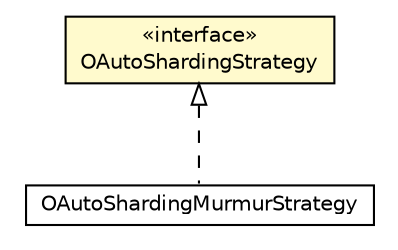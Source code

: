 #!/usr/local/bin/dot
#
# Class diagram 
# Generated by UMLGraph version R5_6-24-gf6e263 (http://www.umlgraph.org/)
#

digraph G {
	edge [fontname="Helvetica",fontsize=10,labelfontname="Helvetica",labelfontsize=10];
	node [fontname="Helvetica",fontsize=10,shape=plaintext];
	nodesep=0.25;
	ranksep=0.5;
	// com.orientechnologies.orient.core.sharding.auto.OAutoShardingMurmurStrategy
	c1400648 [label=<<table title="com.orientechnologies.orient.core.sharding.auto.OAutoShardingMurmurStrategy" border="0" cellborder="1" cellspacing="0" cellpadding="2" port="p" href="./OAutoShardingMurmurStrategy.html">
		<tr><td><table border="0" cellspacing="0" cellpadding="1">
<tr><td align="center" balign="center"> OAutoShardingMurmurStrategy </td></tr>
		</table></td></tr>
		</table>>, URL="./OAutoShardingMurmurStrategy.html", fontname="Helvetica", fontcolor="black", fontsize=10.0];
	// com.orientechnologies.orient.core.sharding.auto.OAutoShardingStrategy
	c1400651 [label=<<table title="com.orientechnologies.orient.core.sharding.auto.OAutoShardingStrategy" border="0" cellborder="1" cellspacing="0" cellpadding="2" port="p" bgcolor="lemonChiffon" href="./OAutoShardingStrategy.html">
		<tr><td><table border="0" cellspacing="0" cellpadding="1">
<tr><td align="center" balign="center"> &#171;interface&#187; </td></tr>
<tr><td align="center" balign="center"> OAutoShardingStrategy </td></tr>
		</table></td></tr>
		</table>>, URL="./OAutoShardingStrategy.html", fontname="Helvetica", fontcolor="black", fontsize=10.0];
	//com.orientechnologies.orient.core.sharding.auto.OAutoShardingMurmurStrategy implements com.orientechnologies.orient.core.sharding.auto.OAutoShardingStrategy
	c1400651:p -> c1400648:p [dir=back,arrowtail=empty,style=dashed];
}

